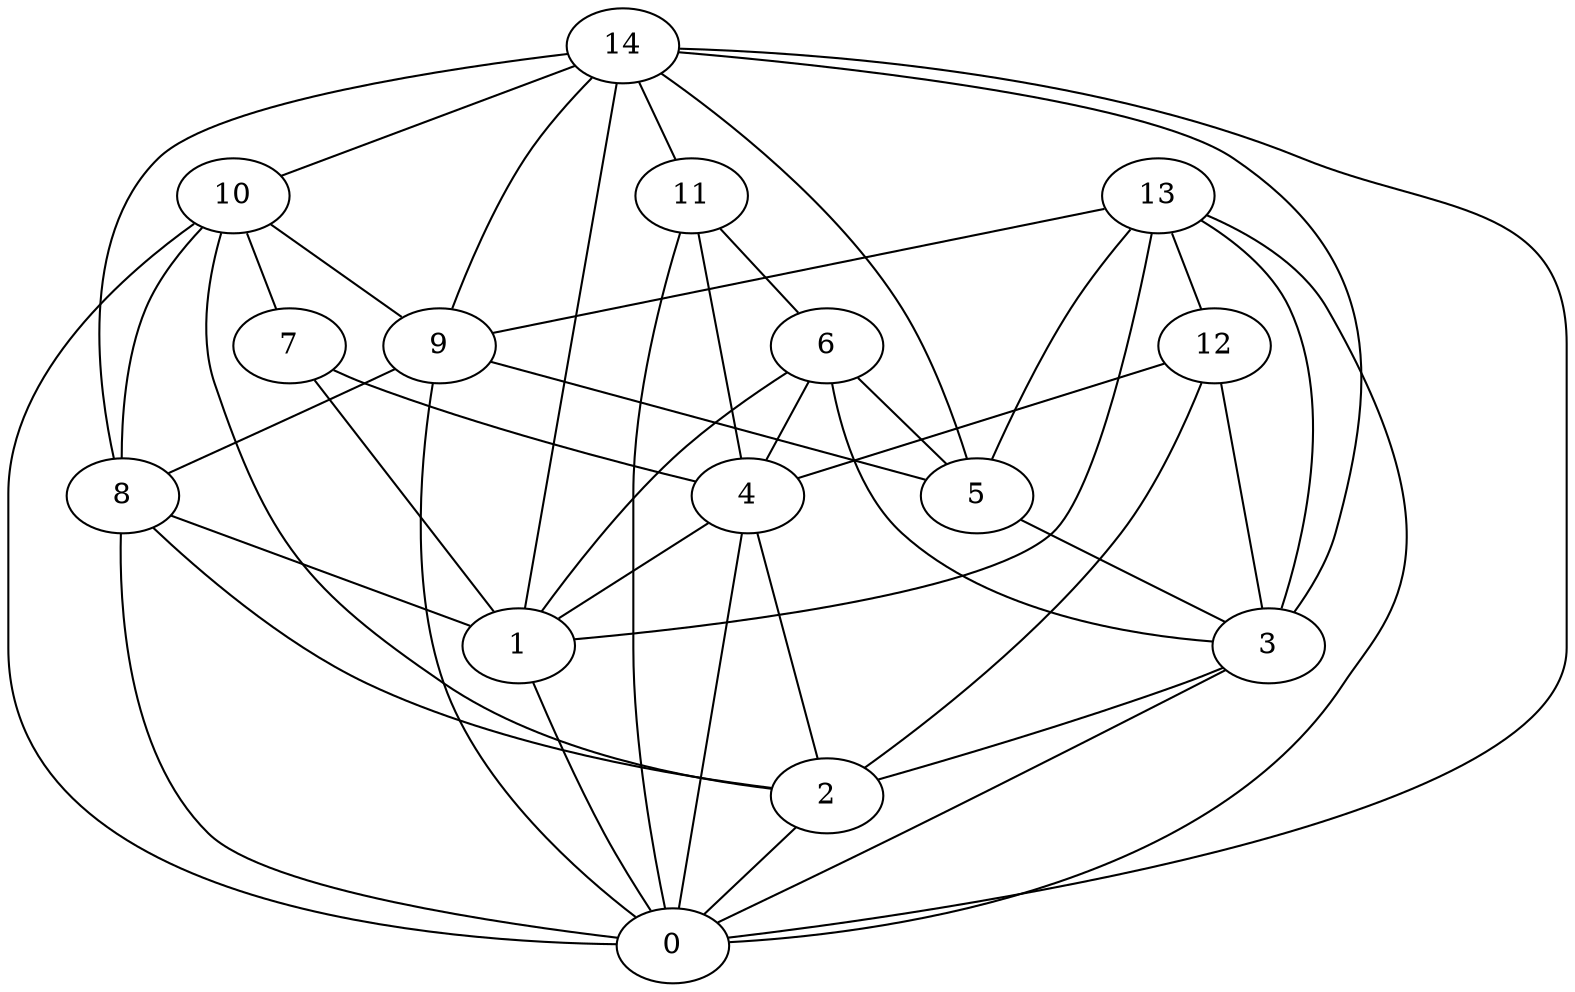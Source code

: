 digraph "sensornet-topology" {
label = "";
rankdir="BT";"0"->"1" [arrowhead = "both"] 
"0"->"2" [arrowhead = "both"] 
"0"->"3" [arrowhead = "both"] 
"0"->"4" [arrowhead = "both"] 
"0"->"8" [arrowhead = "both"] 
"0"->"9" [arrowhead = "both"] 
"0"->"10" [arrowhead = "both"] 
"0"->"11" [arrowhead = "both"] 
"0"->"13" [arrowhead = "both"] 
"0"->"14" [arrowhead = "both"] 
"1"->"4" [arrowhead = "both"] 
"1"->"6" [arrowhead = "both"] 
"1"->"7" [arrowhead = "both"] 
"1"->"8" [arrowhead = "both"] 
"1"->"13" [arrowhead = "both"] 
"1"->"14" [arrowhead = "both"] 
"2"->"3" [arrowhead = "both"] 
"2"->"4" [arrowhead = "both"] 
"2"->"8" [arrowhead = "both"] 
"2"->"10" [arrowhead = "both"] 
"2"->"12" [arrowhead = "both"] 
"3"->"5" [arrowhead = "both"] 
"3"->"6" [arrowhead = "both"] 
"3"->"12" [arrowhead = "both"] 
"3"->"13" [arrowhead = "both"] 
"3"->"14" [arrowhead = "both"] 
"4"->"6" [arrowhead = "both"] 
"4"->"7" [arrowhead = "both"] 
"4"->"11" [arrowhead = "both"] 
"4"->"12" [arrowhead = "both"] 
"5"->"6" [arrowhead = "both"] 
"5"->"9" [arrowhead = "both"] 
"5"->"13" [arrowhead = "both"] 
"5"->"14" [arrowhead = "both"] 
"6"->"11" [arrowhead = "both"] 
"7"->"10" [arrowhead = "both"] 
"8"->"9" [arrowhead = "both"] 
"8"->"10" [arrowhead = "both"] 
"8"->"14" [arrowhead = "both"] 
"9"->"10" [arrowhead = "both"] 
"9"->"13" [arrowhead = "both"] 
"9"->"14" [arrowhead = "both"] 
"10"->"14" [arrowhead = "both"] 
"11"->"14" [arrowhead = "both"] 
"12"->"13" [arrowhead = "both"] 
}